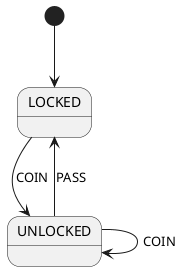 @startuml
[*] --> LOCKED
LOCKED --> UNLOCKED : COIN
UNLOCKED --> LOCKED : PASS
UNLOCKED --> UNLOCKED : COIN
@enduml
